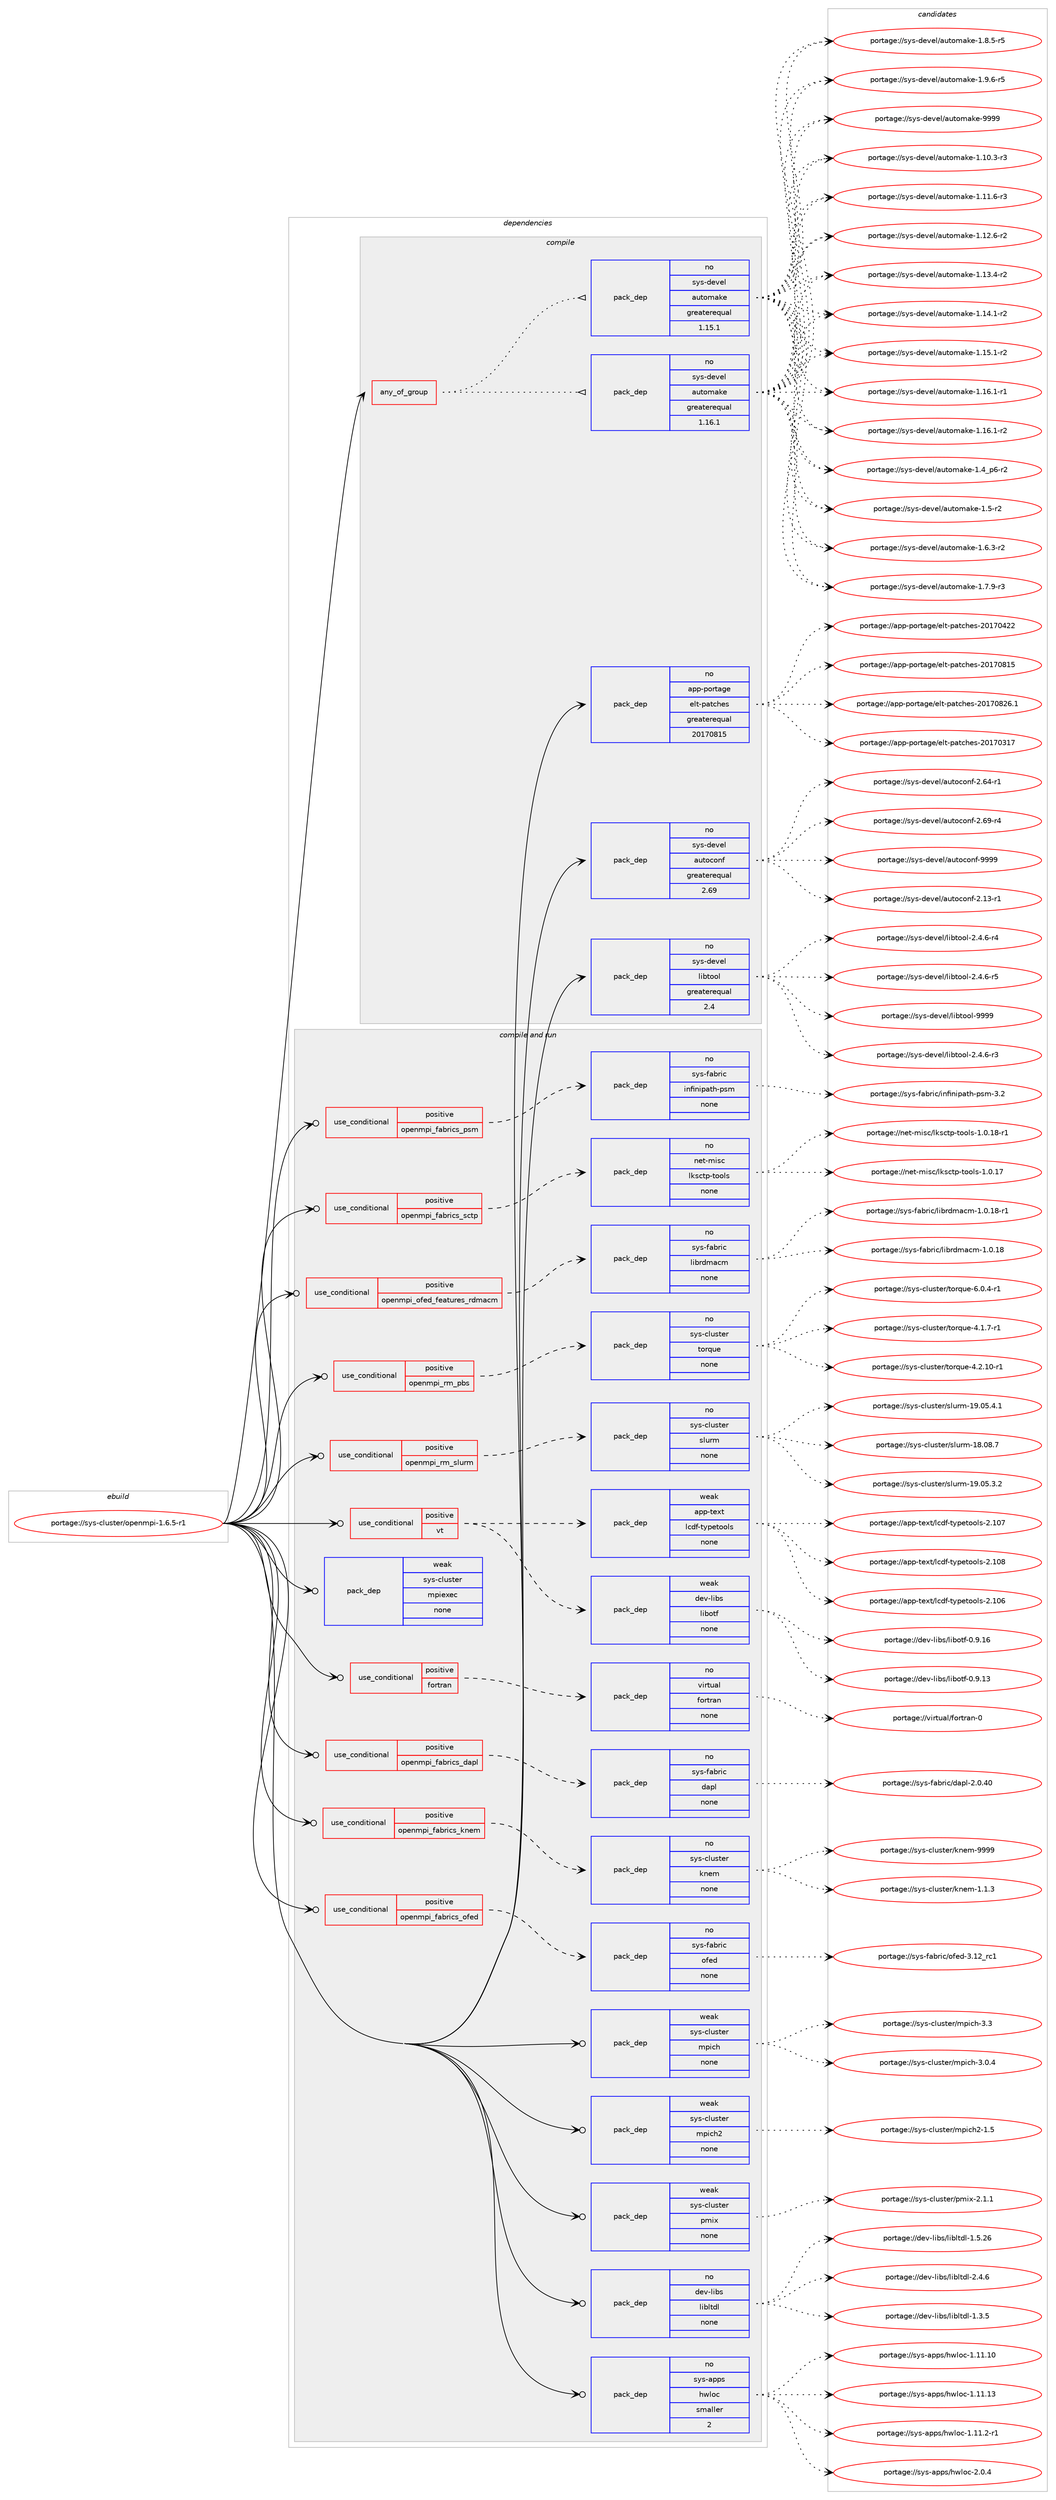 digraph prolog {

# *************
# Graph options
# *************

newrank=true;
concentrate=true;
compound=true;
graph [rankdir=LR,fontname=Helvetica,fontsize=10,ranksep=1.5];#, ranksep=2.5, nodesep=0.2];
edge  [arrowhead=vee];
node  [fontname=Helvetica,fontsize=10];

# **********
# The ebuild
# **********

subgraph cluster_leftcol {
color=gray;
rank=same;
label=<<i>ebuild</i>>;
id [label="portage://sys-cluster/openmpi-1.6.5-r1", color=red, width=4, href="../sys-cluster/openmpi-1.6.5-r1.svg"];
}

# ****************
# The dependencies
# ****************

subgraph cluster_midcol {
color=gray;
label=<<i>dependencies</i>>;
subgraph cluster_compile {
fillcolor="#eeeeee";
style=filled;
label=<<i>compile</i>>;
subgraph any6790 {
dependency420420 [label=<<TABLE BORDER="0" CELLBORDER="1" CELLSPACING="0" CELLPADDING="4"><TR><TD CELLPADDING="10">any_of_group</TD></TR></TABLE>>, shape=none, color=red];subgraph pack311550 {
dependency420421 [label=<<TABLE BORDER="0" CELLBORDER="1" CELLSPACING="0" CELLPADDING="4" WIDTH="220"><TR><TD ROWSPAN="6" CELLPADDING="30">pack_dep</TD></TR><TR><TD WIDTH="110">no</TD></TR><TR><TD>sys-devel</TD></TR><TR><TD>automake</TD></TR><TR><TD>greaterequal</TD></TR><TR><TD>1.16.1</TD></TR></TABLE>>, shape=none, color=blue];
}
dependency420420:e -> dependency420421:w [weight=20,style="dotted",arrowhead="oinv"];
subgraph pack311551 {
dependency420422 [label=<<TABLE BORDER="0" CELLBORDER="1" CELLSPACING="0" CELLPADDING="4" WIDTH="220"><TR><TD ROWSPAN="6" CELLPADDING="30">pack_dep</TD></TR><TR><TD WIDTH="110">no</TD></TR><TR><TD>sys-devel</TD></TR><TR><TD>automake</TD></TR><TR><TD>greaterequal</TD></TR><TR><TD>1.15.1</TD></TR></TABLE>>, shape=none, color=blue];
}
dependency420420:e -> dependency420422:w [weight=20,style="dotted",arrowhead="oinv"];
}
id:e -> dependency420420:w [weight=20,style="solid",arrowhead="vee"];
subgraph pack311552 {
dependency420423 [label=<<TABLE BORDER="0" CELLBORDER="1" CELLSPACING="0" CELLPADDING="4" WIDTH="220"><TR><TD ROWSPAN="6" CELLPADDING="30">pack_dep</TD></TR><TR><TD WIDTH="110">no</TD></TR><TR><TD>app-portage</TD></TR><TR><TD>elt-patches</TD></TR><TR><TD>greaterequal</TD></TR><TR><TD>20170815</TD></TR></TABLE>>, shape=none, color=blue];
}
id:e -> dependency420423:w [weight=20,style="solid",arrowhead="vee"];
subgraph pack311553 {
dependency420424 [label=<<TABLE BORDER="0" CELLBORDER="1" CELLSPACING="0" CELLPADDING="4" WIDTH="220"><TR><TD ROWSPAN="6" CELLPADDING="30">pack_dep</TD></TR><TR><TD WIDTH="110">no</TD></TR><TR><TD>sys-devel</TD></TR><TR><TD>autoconf</TD></TR><TR><TD>greaterequal</TD></TR><TR><TD>2.69</TD></TR></TABLE>>, shape=none, color=blue];
}
id:e -> dependency420424:w [weight=20,style="solid",arrowhead="vee"];
subgraph pack311554 {
dependency420425 [label=<<TABLE BORDER="0" CELLBORDER="1" CELLSPACING="0" CELLPADDING="4" WIDTH="220"><TR><TD ROWSPAN="6" CELLPADDING="30">pack_dep</TD></TR><TR><TD WIDTH="110">no</TD></TR><TR><TD>sys-devel</TD></TR><TR><TD>libtool</TD></TR><TR><TD>greaterequal</TD></TR><TR><TD>2.4</TD></TR></TABLE>>, shape=none, color=blue];
}
id:e -> dependency420425:w [weight=20,style="solid",arrowhead="vee"];
}
subgraph cluster_compileandrun {
fillcolor="#eeeeee";
style=filled;
label=<<i>compile and run</i>>;
subgraph cond101848 {
dependency420426 [label=<<TABLE BORDER="0" CELLBORDER="1" CELLSPACING="0" CELLPADDING="4"><TR><TD ROWSPAN="3" CELLPADDING="10">use_conditional</TD></TR><TR><TD>positive</TD></TR><TR><TD>fortran</TD></TR></TABLE>>, shape=none, color=red];
subgraph pack311555 {
dependency420427 [label=<<TABLE BORDER="0" CELLBORDER="1" CELLSPACING="0" CELLPADDING="4" WIDTH="220"><TR><TD ROWSPAN="6" CELLPADDING="30">pack_dep</TD></TR><TR><TD WIDTH="110">no</TD></TR><TR><TD>virtual</TD></TR><TR><TD>fortran</TD></TR><TR><TD>none</TD></TR><TR><TD></TD></TR></TABLE>>, shape=none, color=blue];
}
dependency420426:e -> dependency420427:w [weight=20,style="dashed",arrowhead="vee"];
}
id:e -> dependency420426:w [weight=20,style="solid",arrowhead="odotvee"];
subgraph cond101849 {
dependency420428 [label=<<TABLE BORDER="0" CELLBORDER="1" CELLSPACING="0" CELLPADDING="4"><TR><TD ROWSPAN="3" CELLPADDING="10">use_conditional</TD></TR><TR><TD>positive</TD></TR><TR><TD>openmpi_fabrics_dapl</TD></TR></TABLE>>, shape=none, color=red];
subgraph pack311556 {
dependency420429 [label=<<TABLE BORDER="0" CELLBORDER="1" CELLSPACING="0" CELLPADDING="4" WIDTH="220"><TR><TD ROWSPAN="6" CELLPADDING="30">pack_dep</TD></TR><TR><TD WIDTH="110">no</TD></TR><TR><TD>sys-fabric</TD></TR><TR><TD>dapl</TD></TR><TR><TD>none</TD></TR><TR><TD></TD></TR></TABLE>>, shape=none, color=blue];
}
dependency420428:e -> dependency420429:w [weight=20,style="dashed",arrowhead="vee"];
}
id:e -> dependency420428:w [weight=20,style="solid",arrowhead="odotvee"];
subgraph cond101850 {
dependency420430 [label=<<TABLE BORDER="0" CELLBORDER="1" CELLSPACING="0" CELLPADDING="4"><TR><TD ROWSPAN="3" CELLPADDING="10">use_conditional</TD></TR><TR><TD>positive</TD></TR><TR><TD>openmpi_fabrics_knem</TD></TR></TABLE>>, shape=none, color=red];
subgraph pack311557 {
dependency420431 [label=<<TABLE BORDER="0" CELLBORDER="1" CELLSPACING="0" CELLPADDING="4" WIDTH="220"><TR><TD ROWSPAN="6" CELLPADDING="30">pack_dep</TD></TR><TR><TD WIDTH="110">no</TD></TR><TR><TD>sys-cluster</TD></TR><TR><TD>knem</TD></TR><TR><TD>none</TD></TR><TR><TD></TD></TR></TABLE>>, shape=none, color=blue];
}
dependency420430:e -> dependency420431:w [weight=20,style="dashed",arrowhead="vee"];
}
id:e -> dependency420430:w [weight=20,style="solid",arrowhead="odotvee"];
subgraph cond101851 {
dependency420432 [label=<<TABLE BORDER="0" CELLBORDER="1" CELLSPACING="0" CELLPADDING="4"><TR><TD ROWSPAN="3" CELLPADDING="10">use_conditional</TD></TR><TR><TD>positive</TD></TR><TR><TD>openmpi_fabrics_ofed</TD></TR></TABLE>>, shape=none, color=red];
subgraph pack311558 {
dependency420433 [label=<<TABLE BORDER="0" CELLBORDER="1" CELLSPACING="0" CELLPADDING="4" WIDTH="220"><TR><TD ROWSPAN="6" CELLPADDING="30">pack_dep</TD></TR><TR><TD WIDTH="110">no</TD></TR><TR><TD>sys-fabric</TD></TR><TR><TD>ofed</TD></TR><TR><TD>none</TD></TR><TR><TD></TD></TR></TABLE>>, shape=none, color=blue];
}
dependency420432:e -> dependency420433:w [weight=20,style="dashed",arrowhead="vee"];
}
id:e -> dependency420432:w [weight=20,style="solid",arrowhead="odotvee"];
subgraph cond101852 {
dependency420434 [label=<<TABLE BORDER="0" CELLBORDER="1" CELLSPACING="0" CELLPADDING="4"><TR><TD ROWSPAN="3" CELLPADDING="10">use_conditional</TD></TR><TR><TD>positive</TD></TR><TR><TD>openmpi_fabrics_psm</TD></TR></TABLE>>, shape=none, color=red];
subgraph pack311559 {
dependency420435 [label=<<TABLE BORDER="0" CELLBORDER="1" CELLSPACING="0" CELLPADDING="4" WIDTH="220"><TR><TD ROWSPAN="6" CELLPADDING="30">pack_dep</TD></TR><TR><TD WIDTH="110">no</TD></TR><TR><TD>sys-fabric</TD></TR><TR><TD>infinipath-psm</TD></TR><TR><TD>none</TD></TR><TR><TD></TD></TR></TABLE>>, shape=none, color=blue];
}
dependency420434:e -> dependency420435:w [weight=20,style="dashed",arrowhead="vee"];
}
id:e -> dependency420434:w [weight=20,style="solid",arrowhead="odotvee"];
subgraph cond101853 {
dependency420436 [label=<<TABLE BORDER="0" CELLBORDER="1" CELLSPACING="0" CELLPADDING="4"><TR><TD ROWSPAN="3" CELLPADDING="10">use_conditional</TD></TR><TR><TD>positive</TD></TR><TR><TD>openmpi_fabrics_sctp</TD></TR></TABLE>>, shape=none, color=red];
subgraph pack311560 {
dependency420437 [label=<<TABLE BORDER="0" CELLBORDER="1" CELLSPACING="0" CELLPADDING="4" WIDTH="220"><TR><TD ROWSPAN="6" CELLPADDING="30">pack_dep</TD></TR><TR><TD WIDTH="110">no</TD></TR><TR><TD>net-misc</TD></TR><TR><TD>lksctp-tools</TD></TR><TR><TD>none</TD></TR><TR><TD></TD></TR></TABLE>>, shape=none, color=blue];
}
dependency420436:e -> dependency420437:w [weight=20,style="dashed",arrowhead="vee"];
}
id:e -> dependency420436:w [weight=20,style="solid",arrowhead="odotvee"];
subgraph cond101854 {
dependency420438 [label=<<TABLE BORDER="0" CELLBORDER="1" CELLSPACING="0" CELLPADDING="4"><TR><TD ROWSPAN="3" CELLPADDING="10">use_conditional</TD></TR><TR><TD>positive</TD></TR><TR><TD>openmpi_ofed_features_rdmacm</TD></TR></TABLE>>, shape=none, color=red];
subgraph pack311561 {
dependency420439 [label=<<TABLE BORDER="0" CELLBORDER="1" CELLSPACING="0" CELLPADDING="4" WIDTH="220"><TR><TD ROWSPAN="6" CELLPADDING="30">pack_dep</TD></TR><TR><TD WIDTH="110">no</TD></TR><TR><TD>sys-fabric</TD></TR><TR><TD>librdmacm</TD></TR><TR><TD>none</TD></TR><TR><TD></TD></TR></TABLE>>, shape=none, color=blue];
}
dependency420438:e -> dependency420439:w [weight=20,style="dashed",arrowhead="vee"];
}
id:e -> dependency420438:w [weight=20,style="solid",arrowhead="odotvee"];
subgraph cond101855 {
dependency420440 [label=<<TABLE BORDER="0" CELLBORDER="1" CELLSPACING="0" CELLPADDING="4"><TR><TD ROWSPAN="3" CELLPADDING="10">use_conditional</TD></TR><TR><TD>positive</TD></TR><TR><TD>openmpi_rm_pbs</TD></TR></TABLE>>, shape=none, color=red];
subgraph pack311562 {
dependency420441 [label=<<TABLE BORDER="0" CELLBORDER="1" CELLSPACING="0" CELLPADDING="4" WIDTH="220"><TR><TD ROWSPAN="6" CELLPADDING="30">pack_dep</TD></TR><TR><TD WIDTH="110">no</TD></TR><TR><TD>sys-cluster</TD></TR><TR><TD>torque</TD></TR><TR><TD>none</TD></TR><TR><TD></TD></TR></TABLE>>, shape=none, color=blue];
}
dependency420440:e -> dependency420441:w [weight=20,style="dashed",arrowhead="vee"];
}
id:e -> dependency420440:w [weight=20,style="solid",arrowhead="odotvee"];
subgraph cond101856 {
dependency420442 [label=<<TABLE BORDER="0" CELLBORDER="1" CELLSPACING="0" CELLPADDING="4"><TR><TD ROWSPAN="3" CELLPADDING="10">use_conditional</TD></TR><TR><TD>positive</TD></TR><TR><TD>openmpi_rm_slurm</TD></TR></TABLE>>, shape=none, color=red];
subgraph pack311563 {
dependency420443 [label=<<TABLE BORDER="0" CELLBORDER="1" CELLSPACING="0" CELLPADDING="4" WIDTH="220"><TR><TD ROWSPAN="6" CELLPADDING="30">pack_dep</TD></TR><TR><TD WIDTH="110">no</TD></TR><TR><TD>sys-cluster</TD></TR><TR><TD>slurm</TD></TR><TR><TD>none</TD></TR><TR><TD></TD></TR></TABLE>>, shape=none, color=blue];
}
dependency420442:e -> dependency420443:w [weight=20,style="dashed",arrowhead="vee"];
}
id:e -> dependency420442:w [weight=20,style="solid",arrowhead="odotvee"];
subgraph cond101857 {
dependency420444 [label=<<TABLE BORDER="0" CELLBORDER="1" CELLSPACING="0" CELLPADDING="4"><TR><TD ROWSPAN="3" CELLPADDING="10">use_conditional</TD></TR><TR><TD>positive</TD></TR><TR><TD>vt</TD></TR></TABLE>>, shape=none, color=red];
subgraph pack311564 {
dependency420445 [label=<<TABLE BORDER="0" CELLBORDER="1" CELLSPACING="0" CELLPADDING="4" WIDTH="220"><TR><TD ROWSPAN="6" CELLPADDING="30">pack_dep</TD></TR><TR><TD WIDTH="110">weak</TD></TR><TR><TD>dev-libs</TD></TR><TR><TD>libotf</TD></TR><TR><TD>none</TD></TR><TR><TD></TD></TR></TABLE>>, shape=none, color=blue];
}
dependency420444:e -> dependency420445:w [weight=20,style="dashed",arrowhead="vee"];
subgraph pack311565 {
dependency420446 [label=<<TABLE BORDER="0" CELLBORDER="1" CELLSPACING="0" CELLPADDING="4" WIDTH="220"><TR><TD ROWSPAN="6" CELLPADDING="30">pack_dep</TD></TR><TR><TD WIDTH="110">weak</TD></TR><TR><TD>app-text</TD></TR><TR><TD>lcdf-typetools</TD></TR><TR><TD>none</TD></TR><TR><TD></TD></TR></TABLE>>, shape=none, color=blue];
}
dependency420444:e -> dependency420446:w [weight=20,style="dashed",arrowhead="vee"];
}
id:e -> dependency420444:w [weight=20,style="solid",arrowhead="odotvee"];
subgraph pack311566 {
dependency420447 [label=<<TABLE BORDER="0" CELLBORDER="1" CELLSPACING="0" CELLPADDING="4" WIDTH="220"><TR><TD ROWSPAN="6" CELLPADDING="30">pack_dep</TD></TR><TR><TD WIDTH="110">no</TD></TR><TR><TD>dev-libs</TD></TR><TR><TD>libltdl</TD></TR><TR><TD>none</TD></TR><TR><TD></TD></TR></TABLE>>, shape=none, color=blue];
}
id:e -> dependency420447:w [weight=20,style="solid",arrowhead="odotvee"];
subgraph pack311567 {
dependency420448 [label=<<TABLE BORDER="0" CELLBORDER="1" CELLSPACING="0" CELLPADDING="4" WIDTH="220"><TR><TD ROWSPAN="6" CELLPADDING="30">pack_dep</TD></TR><TR><TD WIDTH="110">no</TD></TR><TR><TD>sys-apps</TD></TR><TR><TD>hwloc</TD></TR><TR><TD>smaller</TD></TR><TR><TD>2</TD></TR></TABLE>>, shape=none, color=blue];
}
id:e -> dependency420448:w [weight=20,style="solid",arrowhead="odotvee"];
subgraph pack311568 {
dependency420449 [label=<<TABLE BORDER="0" CELLBORDER="1" CELLSPACING="0" CELLPADDING="4" WIDTH="220"><TR><TD ROWSPAN="6" CELLPADDING="30">pack_dep</TD></TR><TR><TD WIDTH="110">weak</TD></TR><TR><TD>sys-cluster</TD></TR><TR><TD>mpich</TD></TR><TR><TD>none</TD></TR><TR><TD></TD></TR></TABLE>>, shape=none, color=blue];
}
id:e -> dependency420449:w [weight=20,style="solid",arrowhead="odotvee"];
subgraph pack311569 {
dependency420450 [label=<<TABLE BORDER="0" CELLBORDER="1" CELLSPACING="0" CELLPADDING="4" WIDTH="220"><TR><TD ROWSPAN="6" CELLPADDING="30">pack_dep</TD></TR><TR><TD WIDTH="110">weak</TD></TR><TR><TD>sys-cluster</TD></TR><TR><TD>mpich2</TD></TR><TR><TD>none</TD></TR><TR><TD></TD></TR></TABLE>>, shape=none, color=blue];
}
id:e -> dependency420450:w [weight=20,style="solid",arrowhead="odotvee"];
subgraph pack311570 {
dependency420451 [label=<<TABLE BORDER="0" CELLBORDER="1" CELLSPACING="0" CELLPADDING="4" WIDTH="220"><TR><TD ROWSPAN="6" CELLPADDING="30">pack_dep</TD></TR><TR><TD WIDTH="110">weak</TD></TR><TR><TD>sys-cluster</TD></TR><TR><TD>mpiexec</TD></TR><TR><TD>none</TD></TR><TR><TD></TD></TR></TABLE>>, shape=none, color=blue];
}
id:e -> dependency420451:w [weight=20,style="solid",arrowhead="odotvee"];
subgraph pack311571 {
dependency420452 [label=<<TABLE BORDER="0" CELLBORDER="1" CELLSPACING="0" CELLPADDING="4" WIDTH="220"><TR><TD ROWSPAN="6" CELLPADDING="30">pack_dep</TD></TR><TR><TD WIDTH="110">weak</TD></TR><TR><TD>sys-cluster</TD></TR><TR><TD>pmix</TD></TR><TR><TD>none</TD></TR><TR><TD></TD></TR></TABLE>>, shape=none, color=blue];
}
id:e -> dependency420452:w [weight=20,style="solid",arrowhead="odotvee"];
}
subgraph cluster_run {
fillcolor="#eeeeee";
style=filled;
label=<<i>run</i>>;
}
}

# **************
# The candidates
# **************

subgraph cluster_choices {
rank=same;
color=gray;
label=<<i>candidates</i>>;

subgraph choice311550 {
color=black;
nodesep=1;
choiceportage11512111545100101118101108479711711611110997107101454946494846514511451 [label="portage://sys-devel/automake-1.10.3-r3", color=red, width=4,href="../sys-devel/automake-1.10.3-r3.svg"];
choiceportage11512111545100101118101108479711711611110997107101454946494946544511451 [label="portage://sys-devel/automake-1.11.6-r3", color=red, width=4,href="../sys-devel/automake-1.11.6-r3.svg"];
choiceportage11512111545100101118101108479711711611110997107101454946495046544511450 [label="portage://sys-devel/automake-1.12.6-r2", color=red, width=4,href="../sys-devel/automake-1.12.6-r2.svg"];
choiceportage11512111545100101118101108479711711611110997107101454946495146524511450 [label="portage://sys-devel/automake-1.13.4-r2", color=red, width=4,href="../sys-devel/automake-1.13.4-r2.svg"];
choiceportage11512111545100101118101108479711711611110997107101454946495246494511450 [label="portage://sys-devel/automake-1.14.1-r2", color=red, width=4,href="../sys-devel/automake-1.14.1-r2.svg"];
choiceportage11512111545100101118101108479711711611110997107101454946495346494511450 [label="portage://sys-devel/automake-1.15.1-r2", color=red, width=4,href="../sys-devel/automake-1.15.1-r2.svg"];
choiceportage11512111545100101118101108479711711611110997107101454946495446494511449 [label="portage://sys-devel/automake-1.16.1-r1", color=red, width=4,href="../sys-devel/automake-1.16.1-r1.svg"];
choiceportage11512111545100101118101108479711711611110997107101454946495446494511450 [label="portage://sys-devel/automake-1.16.1-r2", color=red, width=4,href="../sys-devel/automake-1.16.1-r2.svg"];
choiceportage115121115451001011181011084797117116111109971071014549465295112544511450 [label="portage://sys-devel/automake-1.4_p6-r2", color=red, width=4,href="../sys-devel/automake-1.4_p6-r2.svg"];
choiceportage11512111545100101118101108479711711611110997107101454946534511450 [label="portage://sys-devel/automake-1.5-r2", color=red, width=4,href="../sys-devel/automake-1.5-r2.svg"];
choiceportage115121115451001011181011084797117116111109971071014549465446514511450 [label="portage://sys-devel/automake-1.6.3-r2", color=red, width=4,href="../sys-devel/automake-1.6.3-r2.svg"];
choiceportage115121115451001011181011084797117116111109971071014549465546574511451 [label="portage://sys-devel/automake-1.7.9-r3", color=red, width=4,href="../sys-devel/automake-1.7.9-r3.svg"];
choiceportage115121115451001011181011084797117116111109971071014549465646534511453 [label="portage://sys-devel/automake-1.8.5-r5", color=red, width=4,href="../sys-devel/automake-1.8.5-r5.svg"];
choiceportage115121115451001011181011084797117116111109971071014549465746544511453 [label="portage://sys-devel/automake-1.9.6-r5", color=red, width=4,href="../sys-devel/automake-1.9.6-r5.svg"];
choiceportage115121115451001011181011084797117116111109971071014557575757 [label="portage://sys-devel/automake-9999", color=red, width=4,href="../sys-devel/automake-9999.svg"];
dependency420421:e -> choiceportage11512111545100101118101108479711711611110997107101454946494846514511451:w [style=dotted,weight="100"];
dependency420421:e -> choiceportage11512111545100101118101108479711711611110997107101454946494946544511451:w [style=dotted,weight="100"];
dependency420421:e -> choiceportage11512111545100101118101108479711711611110997107101454946495046544511450:w [style=dotted,weight="100"];
dependency420421:e -> choiceportage11512111545100101118101108479711711611110997107101454946495146524511450:w [style=dotted,weight="100"];
dependency420421:e -> choiceportage11512111545100101118101108479711711611110997107101454946495246494511450:w [style=dotted,weight="100"];
dependency420421:e -> choiceportage11512111545100101118101108479711711611110997107101454946495346494511450:w [style=dotted,weight="100"];
dependency420421:e -> choiceportage11512111545100101118101108479711711611110997107101454946495446494511449:w [style=dotted,weight="100"];
dependency420421:e -> choiceportage11512111545100101118101108479711711611110997107101454946495446494511450:w [style=dotted,weight="100"];
dependency420421:e -> choiceportage115121115451001011181011084797117116111109971071014549465295112544511450:w [style=dotted,weight="100"];
dependency420421:e -> choiceportage11512111545100101118101108479711711611110997107101454946534511450:w [style=dotted,weight="100"];
dependency420421:e -> choiceportage115121115451001011181011084797117116111109971071014549465446514511450:w [style=dotted,weight="100"];
dependency420421:e -> choiceportage115121115451001011181011084797117116111109971071014549465546574511451:w [style=dotted,weight="100"];
dependency420421:e -> choiceportage115121115451001011181011084797117116111109971071014549465646534511453:w [style=dotted,weight="100"];
dependency420421:e -> choiceportage115121115451001011181011084797117116111109971071014549465746544511453:w [style=dotted,weight="100"];
dependency420421:e -> choiceportage115121115451001011181011084797117116111109971071014557575757:w [style=dotted,weight="100"];
}
subgraph choice311551 {
color=black;
nodesep=1;
choiceportage11512111545100101118101108479711711611110997107101454946494846514511451 [label="portage://sys-devel/automake-1.10.3-r3", color=red, width=4,href="../sys-devel/automake-1.10.3-r3.svg"];
choiceportage11512111545100101118101108479711711611110997107101454946494946544511451 [label="portage://sys-devel/automake-1.11.6-r3", color=red, width=4,href="../sys-devel/automake-1.11.6-r3.svg"];
choiceportage11512111545100101118101108479711711611110997107101454946495046544511450 [label="portage://sys-devel/automake-1.12.6-r2", color=red, width=4,href="../sys-devel/automake-1.12.6-r2.svg"];
choiceportage11512111545100101118101108479711711611110997107101454946495146524511450 [label="portage://sys-devel/automake-1.13.4-r2", color=red, width=4,href="../sys-devel/automake-1.13.4-r2.svg"];
choiceportage11512111545100101118101108479711711611110997107101454946495246494511450 [label="portage://sys-devel/automake-1.14.1-r2", color=red, width=4,href="../sys-devel/automake-1.14.1-r2.svg"];
choiceportage11512111545100101118101108479711711611110997107101454946495346494511450 [label="portage://sys-devel/automake-1.15.1-r2", color=red, width=4,href="../sys-devel/automake-1.15.1-r2.svg"];
choiceportage11512111545100101118101108479711711611110997107101454946495446494511449 [label="portage://sys-devel/automake-1.16.1-r1", color=red, width=4,href="../sys-devel/automake-1.16.1-r1.svg"];
choiceportage11512111545100101118101108479711711611110997107101454946495446494511450 [label="portage://sys-devel/automake-1.16.1-r2", color=red, width=4,href="../sys-devel/automake-1.16.1-r2.svg"];
choiceportage115121115451001011181011084797117116111109971071014549465295112544511450 [label="portage://sys-devel/automake-1.4_p6-r2", color=red, width=4,href="../sys-devel/automake-1.4_p6-r2.svg"];
choiceportage11512111545100101118101108479711711611110997107101454946534511450 [label="portage://sys-devel/automake-1.5-r2", color=red, width=4,href="../sys-devel/automake-1.5-r2.svg"];
choiceportage115121115451001011181011084797117116111109971071014549465446514511450 [label="portage://sys-devel/automake-1.6.3-r2", color=red, width=4,href="../sys-devel/automake-1.6.3-r2.svg"];
choiceportage115121115451001011181011084797117116111109971071014549465546574511451 [label="portage://sys-devel/automake-1.7.9-r3", color=red, width=4,href="../sys-devel/automake-1.7.9-r3.svg"];
choiceportage115121115451001011181011084797117116111109971071014549465646534511453 [label="portage://sys-devel/automake-1.8.5-r5", color=red, width=4,href="../sys-devel/automake-1.8.5-r5.svg"];
choiceportage115121115451001011181011084797117116111109971071014549465746544511453 [label="portage://sys-devel/automake-1.9.6-r5", color=red, width=4,href="../sys-devel/automake-1.9.6-r5.svg"];
choiceportage115121115451001011181011084797117116111109971071014557575757 [label="portage://sys-devel/automake-9999", color=red, width=4,href="../sys-devel/automake-9999.svg"];
dependency420422:e -> choiceportage11512111545100101118101108479711711611110997107101454946494846514511451:w [style=dotted,weight="100"];
dependency420422:e -> choiceportage11512111545100101118101108479711711611110997107101454946494946544511451:w [style=dotted,weight="100"];
dependency420422:e -> choiceportage11512111545100101118101108479711711611110997107101454946495046544511450:w [style=dotted,weight="100"];
dependency420422:e -> choiceportage11512111545100101118101108479711711611110997107101454946495146524511450:w [style=dotted,weight="100"];
dependency420422:e -> choiceportage11512111545100101118101108479711711611110997107101454946495246494511450:w [style=dotted,weight="100"];
dependency420422:e -> choiceportage11512111545100101118101108479711711611110997107101454946495346494511450:w [style=dotted,weight="100"];
dependency420422:e -> choiceportage11512111545100101118101108479711711611110997107101454946495446494511449:w [style=dotted,weight="100"];
dependency420422:e -> choiceportage11512111545100101118101108479711711611110997107101454946495446494511450:w [style=dotted,weight="100"];
dependency420422:e -> choiceportage115121115451001011181011084797117116111109971071014549465295112544511450:w [style=dotted,weight="100"];
dependency420422:e -> choiceportage11512111545100101118101108479711711611110997107101454946534511450:w [style=dotted,weight="100"];
dependency420422:e -> choiceportage115121115451001011181011084797117116111109971071014549465446514511450:w [style=dotted,weight="100"];
dependency420422:e -> choiceportage115121115451001011181011084797117116111109971071014549465546574511451:w [style=dotted,weight="100"];
dependency420422:e -> choiceportage115121115451001011181011084797117116111109971071014549465646534511453:w [style=dotted,weight="100"];
dependency420422:e -> choiceportage115121115451001011181011084797117116111109971071014549465746544511453:w [style=dotted,weight="100"];
dependency420422:e -> choiceportage115121115451001011181011084797117116111109971071014557575757:w [style=dotted,weight="100"];
}
subgraph choice311552 {
color=black;
nodesep=1;
choiceportage97112112451121111141169710310147101108116451129711699104101115455048495548514955 [label="portage://app-portage/elt-patches-20170317", color=red, width=4,href="../app-portage/elt-patches-20170317.svg"];
choiceportage97112112451121111141169710310147101108116451129711699104101115455048495548525050 [label="portage://app-portage/elt-patches-20170422", color=red, width=4,href="../app-portage/elt-patches-20170422.svg"];
choiceportage97112112451121111141169710310147101108116451129711699104101115455048495548564953 [label="portage://app-portage/elt-patches-20170815", color=red, width=4,href="../app-portage/elt-patches-20170815.svg"];
choiceportage971121124511211111411697103101471011081164511297116991041011154550484955485650544649 [label="portage://app-portage/elt-patches-20170826.1", color=red, width=4,href="../app-portage/elt-patches-20170826.1.svg"];
dependency420423:e -> choiceportage97112112451121111141169710310147101108116451129711699104101115455048495548514955:w [style=dotted,weight="100"];
dependency420423:e -> choiceportage97112112451121111141169710310147101108116451129711699104101115455048495548525050:w [style=dotted,weight="100"];
dependency420423:e -> choiceportage97112112451121111141169710310147101108116451129711699104101115455048495548564953:w [style=dotted,weight="100"];
dependency420423:e -> choiceportage971121124511211111411697103101471011081164511297116991041011154550484955485650544649:w [style=dotted,weight="100"];
}
subgraph choice311553 {
color=black;
nodesep=1;
choiceportage1151211154510010111810110847971171161119911111010245504649514511449 [label="portage://sys-devel/autoconf-2.13-r1", color=red, width=4,href="../sys-devel/autoconf-2.13-r1.svg"];
choiceportage1151211154510010111810110847971171161119911111010245504654524511449 [label="portage://sys-devel/autoconf-2.64-r1", color=red, width=4,href="../sys-devel/autoconf-2.64-r1.svg"];
choiceportage1151211154510010111810110847971171161119911111010245504654574511452 [label="portage://sys-devel/autoconf-2.69-r4", color=red, width=4,href="../sys-devel/autoconf-2.69-r4.svg"];
choiceportage115121115451001011181011084797117116111991111101024557575757 [label="portage://sys-devel/autoconf-9999", color=red, width=4,href="../sys-devel/autoconf-9999.svg"];
dependency420424:e -> choiceportage1151211154510010111810110847971171161119911111010245504649514511449:w [style=dotted,weight="100"];
dependency420424:e -> choiceportage1151211154510010111810110847971171161119911111010245504654524511449:w [style=dotted,weight="100"];
dependency420424:e -> choiceportage1151211154510010111810110847971171161119911111010245504654574511452:w [style=dotted,weight="100"];
dependency420424:e -> choiceportage115121115451001011181011084797117116111991111101024557575757:w [style=dotted,weight="100"];
}
subgraph choice311554 {
color=black;
nodesep=1;
choiceportage1151211154510010111810110847108105981161111111084550465246544511451 [label="portage://sys-devel/libtool-2.4.6-r3", color=red, width=4,href="../sys-devel/libtool-2.4.6-r3.svg"];
choiceportage1151211154510010111810110847108105981161111111084550465246544511452 [label="portage://sys-devel/libtool-2.4.6-r4", color=red, width=4,href="../sys-devel/libtool-2.4.6-r4.svg"];
choiceportage1151211154510010111810110847108105981161111111084550465246544511453 [label="portage://sys-devel/libtool-2.4.6-r5", color=red, width=4,href="../sys-devel/libtool-2.4.6-r5.svg"];
choiceportage1151211154510010111810110847108105981161111111084557575757 [label="portage://sys-devel/libtool-9999", color=red, width=4,href="../sys-devel/libtool-9999.svg"];
dependency420425:e -> choiceportage1151211154510010111810110847108105981161111111084550465246544511451:w [style=dotted,weight="100"];
dependency420425:e -> choiceportage1151211154510010111810110847108105981161111111084550465246544511452:w [style=dotted,weight="100"];
dependency420425:e -> choiceportage1151211154510010111810110847108105981161111111084550465246544511453:w [style=dotted,weight="100"];
dependency420425:e -> choiceportage1151211154510010111810110847108105981161111111084557575757:w [style=dotted,weight="100"];
}
subgraph choice311555 {
color=black;
nodesep=1;
choiceportage1181051141161179710847102111114116114971104548 [label="portage://virtual/fortran-0", color=red, width=4,href="../virtual/fortran-0.svg"];
dependency420427:e -> choiceportage1181051141161179710847102111114116114971104548:w [style=dotted,weight="100"];
}
subgraph choice311556 {
color=black;
nodesep=1;
choiceportage11512111545102979811410599471009711210845504648465248 [label="portage://sys-fabric/dapl-2.0.40", color=red, width=4,href="../sys-fabric/dapl-2.0.40.svg"];
dependency420429:e -> choiceportage11512111545102979811410599471009711210845504648465248:w [style=dotted,weight="100"];
}
subgraph choice311557 {
color=black;
nodesep=1;
choiceportage115121115459910811711511610111447107110101109454946494651 [label="portage://sys-cluster/knem-1.1.3", color=red, width=4,href="../sys-cluster/knem-1.1.3.svg"];
choiceportage1151211154599108117115116101114471071101011094557575757 [label="portage://sys-cluster/knem-9999", color=red, width=4,href="../sys-cluster/knem-9999.svg"];
dependency420431:e -> choiceportage115121115459910811711511610111447107110101109454946494651:w [style=dotted,weight="100"];
dependency420431:e -> choiceportage1151211154599108117115116101114471071101011094557575757:w [style=dotted,weight="100"];
}
subgraph choice311558 {
color=black;
nodesep=1;
choiceportage11512111545102979811410599471111021011004551464950951149949 [label="portage://sys-fabric/ofed-3.12_rc1", color=red, width=4,href="../sys-fabric/ofed-3.12_rc1.svg"];
dependency420433:e -> choiceportage11512111545102979811410599471111021011004551464950951149949:w [style=dotted,weight="100"];
}
subgraph choice311559 {
color=black;
nodesep=1;
choiceportage1151211154510297981141059947105110102105110105112971161044511211510945514650 [label="portage://sys-fabric/infinipath-psm-3.2", color=red, width=4,href="../sys-fabric/infinipath-psm-3.2.svg"];
dependency420435:e -> choiceportage1151211154510297981141059947105110102105110105112971161044511211510945514650:w [style=dotted,weight="100"];
}
subgraph choice311560 {
color=black;
nodesep=1;
choiceportage110101116451091051159947108107115991161124511611111110811545494648464955 [label="portage://net-misc/lksctp-tools-1.0.17", color=red, width=4,href="../net-misc/lksctp-tools-1.0.17.svg"];
choiceportage1101011164510910511599471081071159911611245116111111108115454946484649564511449 [label="portage://net-misc/lksctp-tools-1.0.18-r1", color=red, width=4,href="../net-misc/lksctp-tools-1.0.18-r1.svg"];
dependency420437:e -> choiceportage110101116451091051159947108107115991161124511611111110811545494648464955:w [style=dotted,weight="100"];
dependency420437:e -> choiceportage1101011164510910511599471081071159911611245116111111108115454946484649564511449:w [style=dotted,weight="100"];
}
subgraph choice311561 {
color=black;
nodesep=1;
choiceportage115121115451029798114105994710810598114100109979910945494648464956 [label="portage://sys-fabric/librdmacm-1.0.18", color=red, width=4,href="../sys-fabric/librdmacm-1.0.18.svg"];
choiceportage1151211154510297981141059947108105981141001099799109454946484649564511449 [label="portage://sys-fabric/librdmacm-1.0.18-r1", color=red, width=4,href="../sys-fabric/librdmacm-1.0.18-r1.svg"];
dependency420439:e -> choiceportage115121115451029798114105994710810598114100109979910945494648464956:w [style=dotted,weight="100"];
dependency420439:e -> choiceportage1151211154510297981141059947108105981141001099799109454946484649564511449:w [style=dotted,weight="100"];
}
subgraph choice311562 {
color=black;
nodesep=1;
choiceportage1151211154599108117115116101114471161111141131171014552464946554511449 [label="portage://sys-cluster/torque-4.1.7-r1", color=red, width=4,href="../sys-cluster/torque-4.1.7-r1.svg"];
choiceportage115121115459910811711511610111447116111114113117101455246504649484511449 [label="portage://sys-cluster/torque-4.2.10-r1", color=red, width=4,href="../sys-cluster/torque-4.2.10-r1.svg"];
choiceportage1151211154599108117115116101114471161111141131171014554464846524511449 [label="portage://sys-cluster/torque-6.0.4-r1", color=red, width=4,href="../sys-cluster/torque-6.0.4-r1.svg"];
dependency420441:e -> choiceportage1151211154599108117115116101114471161111141131171014552464946554511449:w [style=dotted,weight="100"];
dependency420441:e -> choiceportage115121115459910811711511610111447116111114113117101455246504649484511449:w [style=dotted,weight="100"];
dependency420441:e -> choiceportage1151211154599108117115116101114471161111141131171014554464846524511449:w [style=dotted,weight="100"];
}
subgraph choice311563 {
color=black;
nodesep=1;
choiceportage1151211154599108117115116101114471151081171141094549564648564655 [label="portage://sys-cluster/slurm-18.08.7", color=red, width=4,href="../sys-cluster/slurm-18.08.7.svg"];
choiceportage11512111545991081171151161011144711510811711410945495746485346514650 [label="portage://sys-cluster/slurm-19.05.3.2", color=red, width=4,href="../sys-cluster/slurm-19.05.3.2.svg"];
choiceportage11512111545991081171151161011144711510811711410945495746485346524649 [label="portage://sys-cluster/slurm-19.05.4.1", color=red, width=4,href="../sys-cluster/slurm-19.05.4.1.svg"];
dependency420443:e -> choiceportage1151211154599108117115116101114471151081171141094549564648564655:w [style=dotted,weight="100"];
dependency420443:e -> choiceportage11512111545991081171151161011144711510811711410945495746485346514650:w [style=dotted,weight="100"];
dependency420443:e -> choiceportage11512111545991081171151161011144711510811711410945495746485346524649:w [style=dotted,weight="100"];
}
subgraph choice311564 {
color=black;
nodesep=1;
choiceportage1001011184510810598115471081059811111610245484657464951 [label="portage://dev-libs/libotf-0.9.13", color=red, width=4,href="../dev-libs/libotf-0.9.13.svg"];
choiceportage1001011184510810598115471081059811111610245484657464954 [label="portage://dev-libs/libotf-0.9.16", color=red, width=4,href="../dev-libs/libotf-0.9.16.svg"];
dependency420445:e -> choiceportage1001011184510810598115471081059811111610245484657464951:w [style=dotted,weight="100"];
dependency420445:e -> choiceportage1001011184510810598115471081059811111610245484657464954:w [style=dotted,weight="100"];
}
subgraph choice311565 {
color=black;
nodesep=1;
choiceportage9711211245116101120116471089910010245116121112101116111111108115455046494854 [label="portage://app-text/lcdf-typetools-2.106", color=red, width=4,href="../app-text/lcdf-typetools-2.106.svg"];
choiceportage9711211245116101120116471089910010245116121112101116111111108115455046494855 [label="portage://app-text/lcdf-typetools-2.107", color=red, width=4,href="../app-text/lcdf-typetools-2.107.svg"];
choiceportage9711211245116101120116471089910010245116121112101116111111108115455046494856 [label="portage://app-text/lcdf-typetools-2.108", color=red, width=4,href="../app-text/lcdf-typetools-2.108.svg"];
dependency420446:e -> choiceportage9711211245116101120116471089910010245116121112101116111111108115455046494854:w [style=dotted,weight="100"];
dependency420446:e -> choiceportage9711211245116101120116471089910010245116121112101116111111108115455046494855:w [style=dotted,weight="100"];
dependency420446:e -> choiceportage9711211245116101120116471089910010245116121112101116111111108115455046494856:w [style=dotted,weight="100"];
}
subgraph choice311566 {
color=black;
nodesep=1;
choiceportage10010111845108105981154710810598108116100108454946514653 [label="portage://dev-libs/libltdl-1.3.5", color=red, width=4,href="../dev-libs/libltdl-1.3.5.svg"];
choiceportage1001011184510810598115471081059810811610010845494653465054 [label="portage://dev-libs/libltdl-1.5.26", color=red, width=4,href="../dev-libs/libltdl-1.5.26.svg"];
choiceportage10010111845108105981154710810598108116100108455046524654 [label="portage://dev-libs/libltdl-2.4.6", color=red, width=4,href="../dev-libs/libltdl-2.4.6.svg"];
dependency420447:e -> choiceportage10010111845108105981154710810598108116100108454946514653:w [style=dotted,weight="100"];
dependency420447:e -> choiceportage1001011184510810598115471081059810811610010845494653465054:w [style=dotted,weight="100"];
dependency420447:e -> choiceportage10010111845108105981154710810598108116100108455046524654:w [style=dotted,weight="100"];
}
subgraph choice311567 {
color=black;
nodesep=1;
choiceportage115121115459711211211547104119108111994549464949464948 [label="portage://sys-apps/hwloc-1.11.10", color=red, width=4,href="../sys-apps/hwloc-1.11.10.svg"];
choiceportage115121115459711211211547104119108111994549464949464951 [label="portage://sys-apps/hwloc-1.11.13", color=red, width=4,href="../sys-apps/hwloc-1.11.13.svg"];
choiceportage11512111545971121121154710411910811199454946494946504511449 [label="portage://sys-apps/hwloc-1.11.2-r1", color=red, width=4,href="../sys-apps/hwloc-1.11.2-r1.svg"];
choiceportage11512111545971121121154710411910811199455046484652 [label="portage://sys-apps/hwloc-2.0.4", color=red, width=4,href="../sys-apps/hwloc-2.0.4.svg"];
dependency420448:e -> choiceportage115121115459711211211547104119108111994549464949464948:w [style=dotted,weight="100"];
dependency420448:e -> choiceportage115121115459711211211547104119108111994549464949464951:w [style=dotted,weight="100"];
dependency420448:e -> choiceportage11512111545971121121154710411910811199454946494946504511449:w [style=dotted,weight="100"];
dependency420448:e -> choiceportage11512111545971121121154710411910811199455046484652:w [style=dotted,weight="100"];
}
subgraph choice311568 {
color=black;
nodesep=1;
choiceportage11512111545991081171151161011144710911210599104455146484652 [label="portage://sys-cluster/mpich-3.0.4", color=red, width=4,href="../sys-cluster/mpich-3.0.4.svg"];
choiceportage1151211154599108117115116101114471091121059910445514651 [label="portage://sys-cluster/mpich-3.3", color=red, width=4,href="../sys-cluster/mpich-3.3.svg"];
dependency420449:e -> choiceportage11512111545991081171151161011144710911210599104455146484652:w [style=dotted,weight="100"];
dependency420449:e -> choiceportage1151211154599108117115116101114471091121059910445514651:w [style=dotted,weight="100"];
}
subgraph choice311569 {
color=black;
nodesep=1;
choiceportage115121115459910811711511610111447109112105991045045494653 [label="portage://sys-cluster/mpich2-1.5", color=red, width=4,href="../sys-cluster/mpich2-1.5.svg"];
dependency420450:e -> choiceportage115121115459910811711511610111447109112105991045045494653:w [style=dotted,weight="100"];
}
subgraph choice311570 {
color=black;
nodesep=1;
}
subgraph choice311571 {
color=black;
nodesep=1;
choiceportage115121115459910811711511610111447112109105120455046494649 [label="portage://sys-cluster/pmix-2.1.1", color=red, width=4,href="../sys-cluster/pmix-2.1.1.svg"];
dependency420452:e -> choiceportage115121115459910811711511610111447112109105120455046494649:w [style=dotted,weight="100"];
}
}

}
